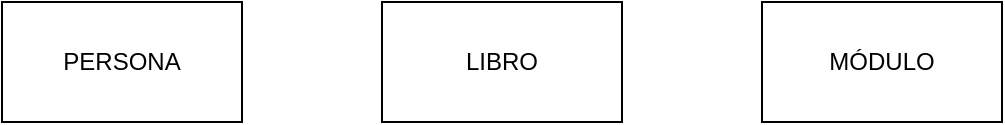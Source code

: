 <mxfile version="20.5.1" type="github">
  <diagram id="Vvtnisxk3EqNryY7Hmoh" name="Página-1">
    <mxGraphModel dx="780" dy="720" grid="1" gridSize="10" guides="1" tooltips="1" connect="1" arrows="1" fold="1" page="1" pageScale="1" pageWidth="827" pageHeight="1169" math="0" shadow="0">
      <root>
        <mxCell id="0" />
        <mxCell id="1" parent="0" />
        <mxCell id="NBgNW_XJJ0wIsZ76KNKo-1" value="PERSONA" style="rounded=0;whiteSpace=wrap;html=1;" vertex="1" parent="1">
          <mxGeometry x="90" y="220" width="120" height="60" as="geometry" />
        </mxCell>
        <mxCell id="NBgNW_XJJ0wIsZ76KNKo-2" value="MÓDULO" style="rounded=0;whiteSpace=wrap;html=1;" vertex="1" parent="1">
          <mxGeometry x="470" y="220" width="120" height="60" as="geometry" />
        </mxCell>
        <mxCell id="NBgNW_XJJ0wIsZ76KNKo-3" value="LIBRO" style="rounded=0;whiteSpace=wrap;html=1;" vertex="1" parent="1">
          <mxGeometry x="280" y="220" width="120" height="60" as="geometry" />
        </mxCell>
      </root>
    </mxGraphModel>
  </diagram>
</mxfile>

